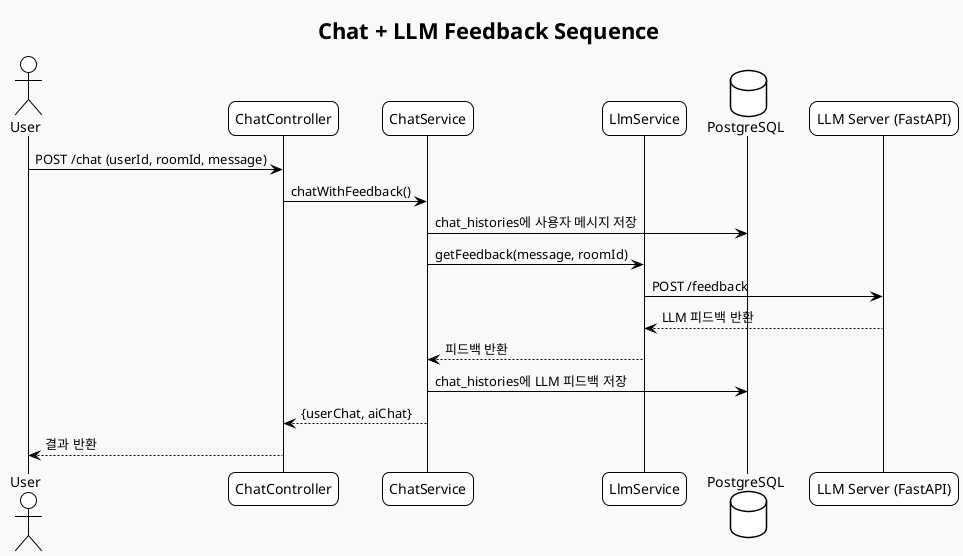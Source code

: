 @startuml
!theme plain
skinparam componentStyle uml2
skinparam shadowing false
skinparam roundcorner 15
skinparam monochrome true
skinparam backgroundColor #F9F9F9
skinparam ArrowColor Black
skinparam ArrowFontColor Black
skinparam defaultFontName "Nanum Gothic"

title Chat + LLM Feedback Sequence

actor User
participant "ChatController" as CC
participant "ChatService" as CS
participant "LlmService" as LS
database "PostgreSQL" as DB
participant "LLM Server (FastAPI)" as LLM

User -> CC : POST /chat (userId, roomId, message)
CC -> CS : chatWithFeedback()
CS -> DB : chat_histories에 사용자 메시지 저장
CS -> LS : getFeedback(message, roomId)
LS -> LLM : POST /feedback
LLM --> LS : LLM 피드백 반환
LS --> CS : 피드백 반환
CS -> DB : chat_histories에 LLM 피드백 저장
CS --> CC : {userChat, aiChat}
CC --> User : 결과 반환
@enduml
